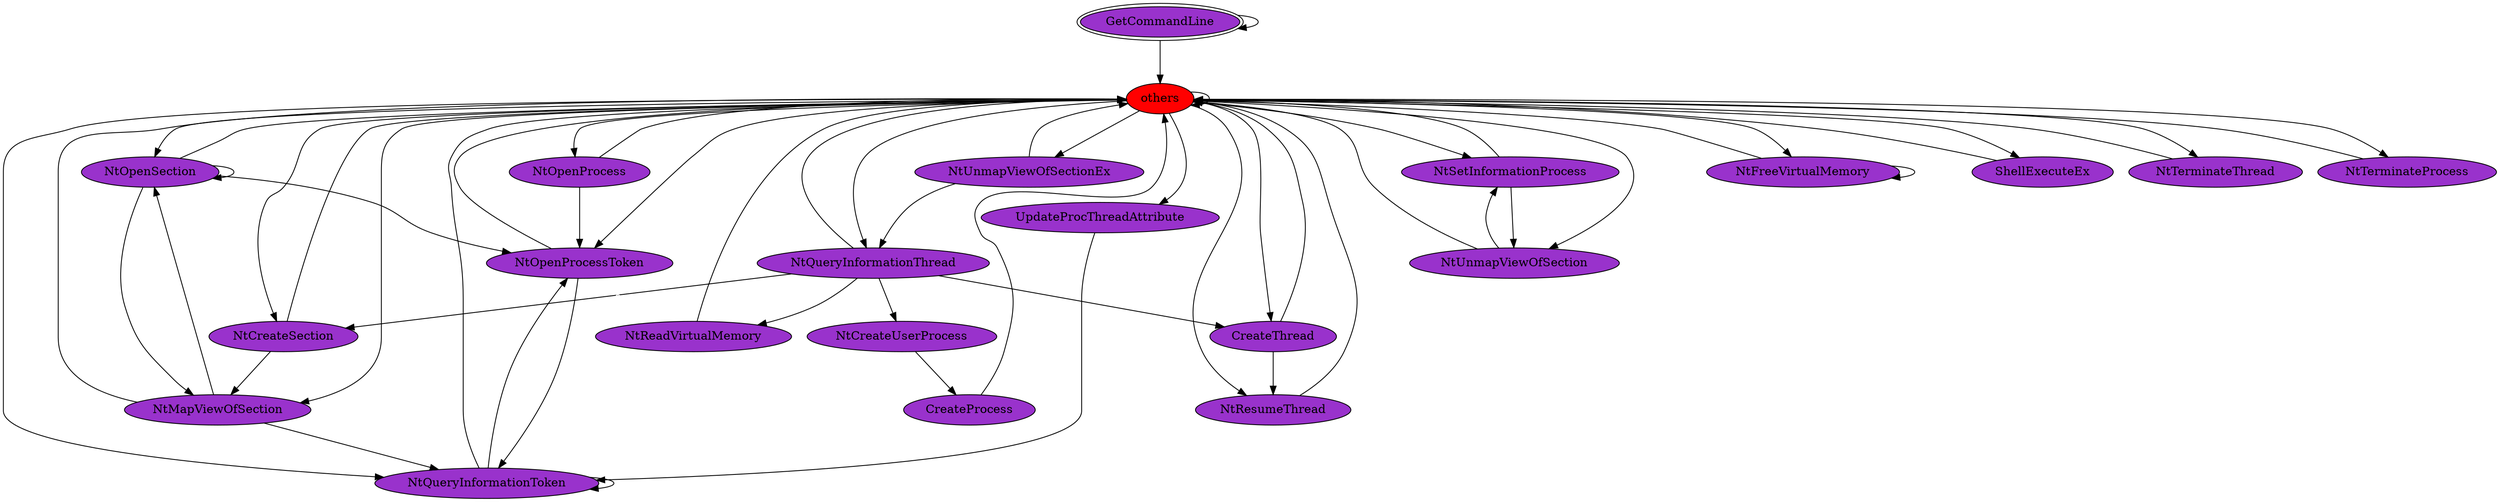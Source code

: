 digraph "./REPORTS/6819/API_PER_CATEGORY/ShellExecuteEx.exe_1080_Processes_API_per_Category_Transition_Matrix" {
	GetCommandLine [label=GetCommandLine fillcolor=darkorchid peripheries=2 style=filled]
	GetCommandLine -> GetCommandLine [label=0.5 fontcolor=white]
	others [label=others fillcolor=red style=filled]
	GetCommandLine -> others [label=0.5 fontcolor=white]
	others -> others [label=0.8988 fontcolor=white]
	NtOpenSection [label=NtOpenSection fillcolor=darkorchid style=filled]
	others -> NtOpenSection [label=0.0049 fontcolor=white]
	NtCreateSection [label=NtCreateSection fillcolor=darkorchid style=filled]
	others -> NtCreateSection [label=0.0055 fontcolor=white]
	NtMapViewOfSection [label=NtMapViewOfSection fillcolor=darkorchid style=filled]
	others -> NtMapViewOfSection [label=0.0006 fontcolor=white]
	NtQueryInformationToken [label=NtQueryInformationToken fillcolor=darkorchid style=filled]
	others -> NtQueryInformationToken [label=0.0535 fontcolor=white]
	NtOpenProcessToken [label=NtOpenProcessToken fillcolor=darkorchid style=filled]
	others -> NtOpenProcessToken [label=0.0165 fontcolor=white]
	NtSetInformationProcess [label=NtSetInformationProcess fillcolor=darkorchid style=filled]
	others -> NtSetInformationProcess [label=0.0058 fontcolor=white]
	NtUnmapViewOfSectionEx [label=NtUnmapViewOfSectionEx fillcolor=darkorchid style=filled]
	others -> NtUnmapViewOfSectionEx [label=0.0028 fontcolor=white]
	NtQueryInformationThread [label=NtQueryInformationThread fillcolor=darkorchid style=filled]
	others -> NtQueryInformationThread [label=0.0067 fontcolor=white]
	CreateThread [label=CreateThread fillcolor=darkorchid style=filled]
	others -> CreateThread [label=0.0003 fontcolor=white]
	NtResumeThread [label=NtResumeThread fillcolor=darkorchid style=filled]
	others -> NtResumeThread [label=0.0003 fontcolor=white]
	NtOpenProcess [label=NtOpenProcess fillcolor=darkorchid style=filled]
	others -> NtOpenProcess [label=0.0012 fontcolor=white]
	UpdateProcThreadAttribute [label=UpdateProcThreadAttribute fillcolor=darkorchid style=filled]
	others -> UpdateProcThreadAttribute [label=0.0003 fontcolor=white]
	NtUnmapViewOfSection [label=NtUnmapViewOfSection fillcolor=darkorchid style=filled]
	others -> NtUnmapViewOfSection [label=0.0009 fontcolor=white]
	NtFreeVirtualMemory [label=NtFreeVirtualMemory fillcolor=darkorchid style=filled]
	others -> NtFreeVirtualMemory [label=0.0006 fontcolor=white]
	ShellExecuteEx [label=ShellExecuteEx fillcolor=darkorchid style=filled]
	others -> ShellExecuteEx [label=0.0003 fontcolor=white]
	NtTerminateThread [label=NtTerminateThread fillcolor=darkorchid style=filled]
	others -> NtTerminateThread [label=0.0003 fontcolor=white]
	NtTerminateProcess [label=NtTerminateProcess fillcolor=darkorchid style=filled]
	others -> NtTerminateProcess [label=0.0006 fontcolor=white]
	NtOpenSection -> others [label=0.3125 fontcolor=white]
	NtOpenSection -> NtOpenSection [label=0.3438 fontcolor=white]
	NtOpenSection -> NtMapViewOfSection [label=0.3125 fontcolor=white]
	NtOpenSection -> NtOpenProcessToken [label=0.0312 fontcolor=white]
	NtCreateSection -> others [label=0.1053 fontcolor=white]
	NtCreateSection -> NtMapViewOfSection [label=0.8947 fontcolor=white]
	NtMapViewOfSection -> others [label=0.7931 fontcolor=white]
	NtMapViewOfSection -> NtOpenSection [label=0.1724 fontcolor=white]
	NtMapViewOfSection -> NtQueryInformationToken [label=0.0345 fontcolor=white]
	NtQueryInformationToken -> others [label=0.618 fontcolor=white]
	NtQueryInformationToken -> NtQueryInformationToken [label=0.3793 fontcolor=white]
	NtQueryInformationToken -> NtOpenProcessToken [label=0.0027 fontcolor=white]
	NtOpenProcessToken -> others [label=0.0339 fontcolor=white]
	NtOpenProcessToken -> NtQueryInformationToken [label=0.9661 fontcolor=white]
	NtSetInformationProcess -> others [label=0.9091 fontcolor=white]
	NtSetInformationProcess -> NtUnmapViewOfSection [label=0.0909 fontcolor=white]
	NtUnmapViewOfSectionEx -> others [label=0.8889 fontcolor=white]
	NtUnmapViewOfSectionEx -> NtQueryInformationThread [label=0.1111 fontcolor=white]
	NtQueryInformationThread -> others [label=0.2609 fontcolor=white]
	NtQueryInformationThread -> NtCreateSection [label=0.0435 fontcolor=white]
	NtReadVirtualMemory [label=NtReadVirtualMemory fillcolor=darkorchid style=filled]
	NtQueryInformationThread -> NtReadVirtualMemory [label=0.6087 fontcolor=white]
	NtQueryInformationThread -> CreateThread [label=0.0435 fontcolor=white]
	NtCreateUserProcess [label=NtCreateUserProcess fillcolor=darkorchid style=filled]
	NtQueryInformationThread -> NtCreateUserProcess [label=0.0435 fontcolor=white]
	NtReadVirtualMemory -> others [label=1.0 fontcolor=white]
	CreateThread -> others [label=0.5 fontcolor=white]
	CreateThread -> NtResumeThread [label=0.5 fontcolor=white]
	NtResumeThread -> others [label=1.0 fontcolor=white]
	NtOpenProcess -> others [label=0.25 fontcolor=white]
	NtOpenProcess -> NtOpenProcessToken [label=0.75 fontcolor=white]
	UpdateProcThreadAttribute -> NtQueryInformationToken [label=1.0 fontcolor=white]
	NtUnmapViewOfSection -> others [label=0.4 fontcolor=white]
	NtUnmapViewOfSection -> NtSetInformationProcess [label=0.6 fontcolor=white]
	CreateProcess [label=CreateProcess fillcolor=darkorchid style=filled]
	NtCreateUserProcess -> CreateProcess [label=1.0 fontcolor=white]
	CreateProcess -> others [label=1.0 fontcolor=white]
	NtFreeVirtualMemory -> others [label=0.6667 fontcolor=white]
	NtFreeVirtualMemory -> NtFreeVirtualMemory [label=0.3333 fontcolor=white]
	ShellExecuteEx -> others [label=1.0 fontcolor=white]
	NtTerminateThread -> others [label=1.0 fontcolor=white]
	NtTerminateProcess -> others [label=1.0 fontcolor=white]
}
